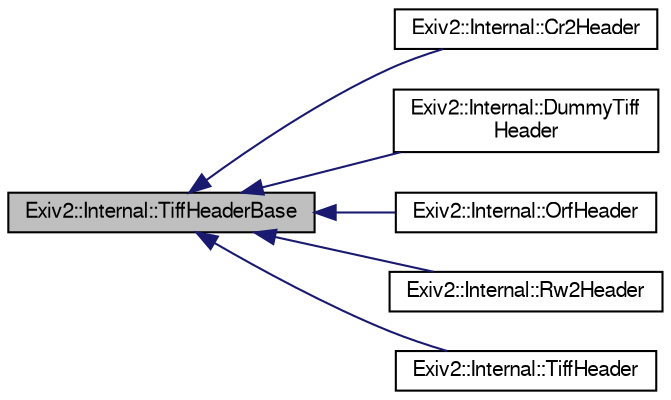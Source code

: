 digraph "Exiv2::Internal::TiffHeaderBase"
{
  edge [fontname="FreeSans",fontsize="10",labelfontname="FreeSans",labelfontsize="10"];
  node [fontname="FreeSans",fontsize="10",shape=record];
  rankdir="LR";
  Node1 [label="Exiv2::Internal::TiffHeaderBase",height=0.2,width=0.4,color="black", fillcolor="grey75", style="filled" fontcolor="black"];
  Node1 -> Node2 [dir="back",color="midnightblue",fontsize="10",style="solid",fontname="FreeSans"];
  Node2 [label="Exiv2::Internal::Cr2Header",height=0.2,width=0.4,color="black", fillcolor="white", style="filled",URL="$classExiv2_1_1Internal_1_1Cr2Header.html",tooltip="Canon CR2 header structure. "];
  Node1 -> Node3 [dir="back",color="midnightblue",fontsize="10",style="solid",fontname="FreeSans"];
  Node3 [label="Exiv2::Internal::DummyTiff\lHeader",height=0.2,width=0.4,color="black", fillcolor="white", style="filled",URL="$classExiv2_1_1Internal_1_1DummyTiffHeader.html",tooltip="Dummy TIFF header structure. "];
  Node1 -> Node4 [dir="back",color="midnightblue",fontsize="10",style="solid",fontname="FreeSans"];
  Node4 [label="Exiv2::Internal::OrfHeader",height=0.2,width=0.4,color="black", fillcolor="white", style="filled",URL="$classExiv2_1_1Internal_1_1OrfHeader.html",tooltip="Olympus ORF header structure. "];
  Node1 -> Node5 [dir="back",color="midnightblue",fontsize="10",style="solid",fontname="FreeSans"];
  Node5 [label="Exiv2::Internal::Rw2Header",height=0.2,width=0.4,color="black", fillcolor="white", style="filled",URL="$classExiv2_1_1Internal_1_1Rw2Header.html",tooltip="Panasonic RW2 header structure. "];
  Node1 -> Node6 [dir="back",color="midnightblue",fontsize="10",style="solid",fontname="FreeSans"];
  Node6 [label="Exiv2::Internal::TiffHeader",height=0.2,width=0.4,color="black", fillcolor="white", style="filled",URL="$classExiv2_1_1Internal_1_1TiffHeader.html",tooltip="Standard TIFF header structure. "];
}
